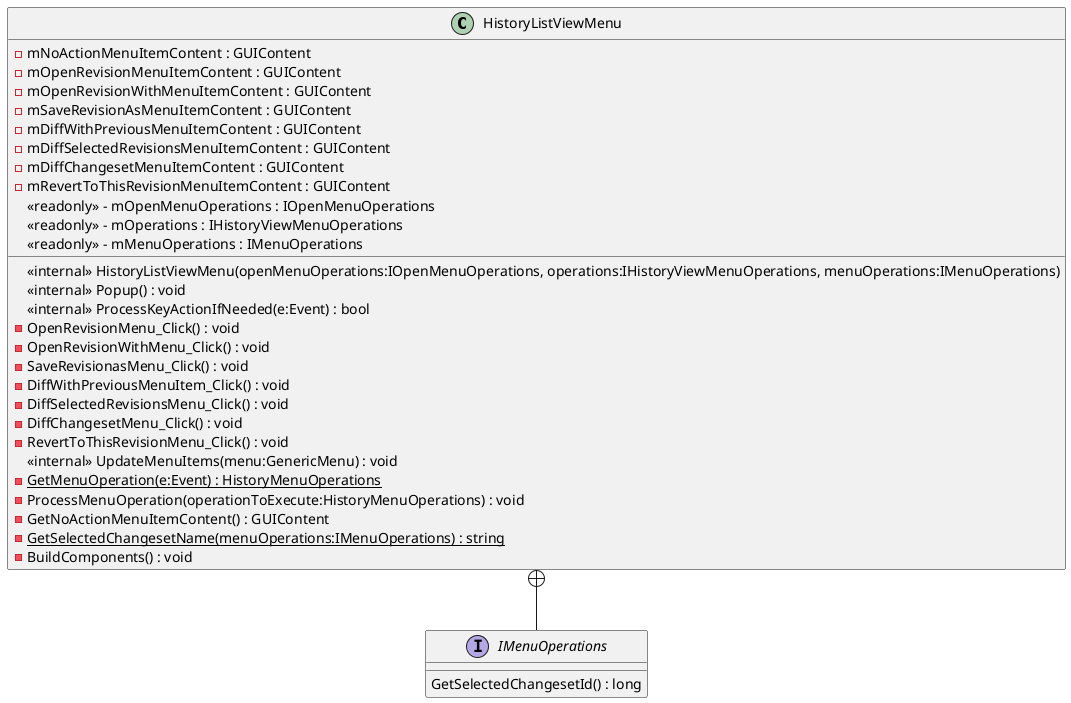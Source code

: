 @startuml
class HistoryListViewMenu {
    <<internal>> HistoryListViewMenu(openMenuOperations:IOpenMenuOperations, operations:IHistoryViewMenuOperations, menuOperations:IMenuOperations)
    <<internal>> Popup() : void
    <<internal>> ProcessKeyActionIfNeeded(e:Event) : bool
    - OpenRevisionMenu_Click() : void
    - OpenRevisionWithMenu_Click() : void
    - SaveRevisionasMenu_Click() : void
    - DiffWithPreviousMenuItem_Click() : void
    - DiffSelectedRevisionsMenu_Click() : void
    - DiffChangesetMenu_Click() : void
    - RevertToThisRevisionMenu_Click() : void
    <<internal>> UpdateMenuItems(menu:GenericMenu) : void
    {static} - GetMenuOperation(e:Event) : HistoryMenuOperations
    - ProcessMenuOperation(operationToExecute:HistoryMenuOperations) : void
    - GetNoActionMenuItemContent() : GUIContent
    {static} - GetSelectedChangesetName(menuOperations:IMenuOperations) : string
    - BuildComponents() : void
    - mNoActionMenuItemContent : GUIContent
    - mOpenRevisionMenuItemContent : GUIContent
    - mOpenRevisionWithMenuItemContent : GUIContent
    - mSaveRevisionAsMenuItemContent : GUIContent
    - mDiffWithPreviousMenuItemContent : GUIContent
    - mDiffSelectedRevisionsMenuItemContent : GUIContent
    - mDiffChangesetMenuItemContent : GUIContent
    - mRevertToThisRevisionMenuItemContent : GUIContent
    <<readonly>> - mOpenMenuOperations : IOpenMenuOperations
    <<readonly>> - mOperations : IHistoryViewMenuOperations
    <<readonly>> - mMenuOperations : IMenuOperations
}
interface IMenuOperations {
    GetSelectedChangesetId() : long
}
HistoryListViewMenu +-- IMenuOperations
@enduml
